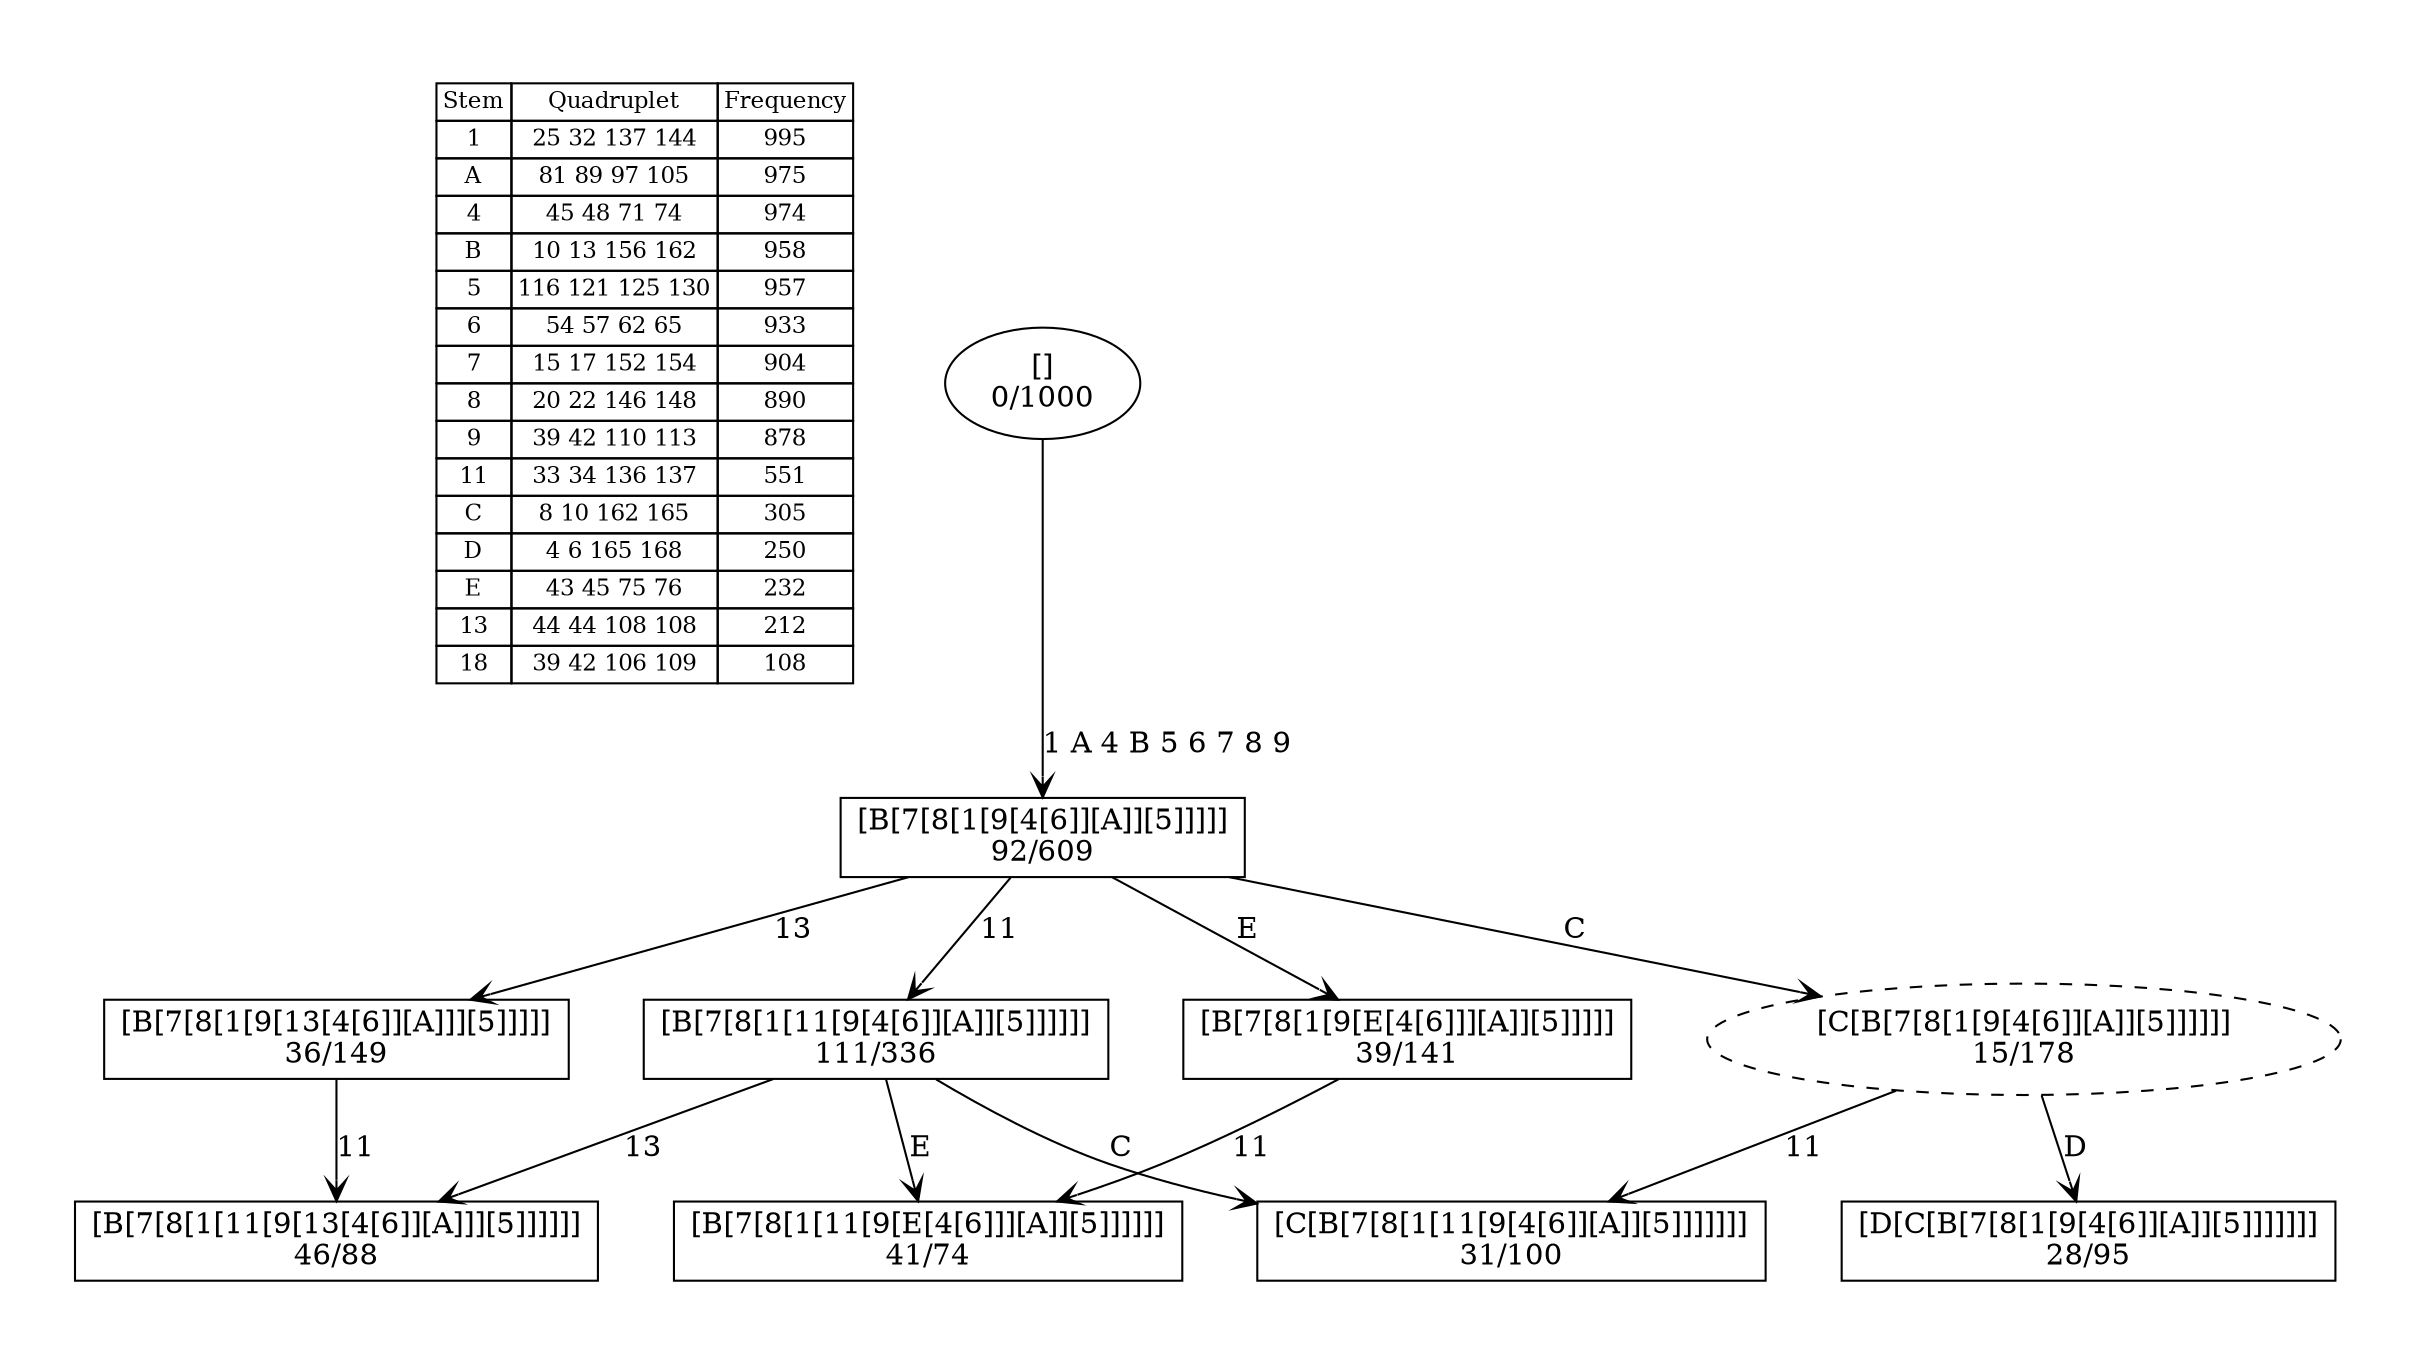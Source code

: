 digraph G {
	pad = 0.5;
	nodesep = 0.5;
"legend" [label = < <table border="0" cellborder="1" cellspacing="0"><tr><td>Stem</td><td>Quadruplet</td><td>Frequency</td></tr>
<tr><td>1</td><td>25 32 137 144</td><td>995</td></tr>
<tr><td>A</td><td>81 89 97 105</td><td>975</td></tr>
<tr><td>4</td><td>45 48 71 74</td><td>974</td></tr>
<tr><td>B</td><td>10 13 156 162</td><td>958</td></tr>
<tr><td>5</td><td>116 121 125 130</td><td>957</td></tr>
<tr><td>6</td><td>54 57 62 65</td><td>933</td></tr>
<tr><td>7</td><td>15 17 152 154</td><td>904</td></tr>
<tr><td>8</td><td>20 22 146 148</td><td>890</td></tr>
<tr><td>9</td><td>39 42 110 113</td><td>878</td></tr>
<tr><td>11</td><td>33 34 136 137</td><td>551</td></tr>
<tr><td>C</td><td>8 10 162 165</td><td>305</td></tr>
<tr><td>D</td><td>4 6 165 168</td><td>250</td></tr>
<tr><td>E</td><td>43 45 75 76</td><td>232</td></tr>
<tr><td>13</td><td>44 44 108 108</td><td>212</td></tr>
<tr><td>18</td><td>39 42 106 109</td><td>108</td></tr>
</table>>, shape = plaintext, fontsize=11];
"1 A 4 B 5 6 7 8 9 11 " [shape = box];
"1 A 4 B 5 6 7 8 9 " [shape = box];
"1 A 4 B 5 6 7 8 9 11 13 " [shape = box];
"1 A 4 B 5 6 7 8 9 11 E " [shape = box];
"1 A 4 B 5 6 7 8 9 E " [shape = box];
"1 A 4 B 5 6 7 8 9 13 " [shape = box];
"1 A 4 B 5 6 7 8 9 11 C " [shape = box];
"1 A 4 B 5 6 7 8 9 C D " [shape = box];
"1 A 4 B 5 6 7 8 9 C " [style = dashed];
"1 A 4 B 5 6 7 8 9 11 " [label = "[B[7[8[1[11[9[4[6]][A]][5]]]]]]\n111/336"];
"1 A 4 B 5 6 7 8 9 " [label = "[B[7[8[1[9[4[6]][A]][5]]]]]\n92/609"];
"1 A 4 B 5 6 7 8 9 11 13 " [label = "[B[7[8[1[11[9[13[4[6]][A]]][5]]]]]]\n46/88"];
"1 A 4 B 5 6 7 8 9 11 E " [label = "[B[7[8[1[11[9[E[4[6]]][A]][5]]]]]]\n41/74"];
"1 A 4 B 5 6 7 8 9 E " [label = "[B[7[8[1[9[E[4[6]]][A]][5]]]]]\n39/141"];
"1 A 4 B 5 6 7 8 9 13 " [label = "[B[7[8[1[9[13[4[6]][A]]][5]]]]]\n36/149"];
"1 A 4 B 5 6 7 8 9 11 C " [label = "[C[B[7[8[1[11[9[4[6]][A]][5]]]]]]]\n31/100"];
"1 A 4 B 5 6 7 8 9 C D " [label = "[D[C[B[7[8[1[9[4[6]][A]][5]]]]]]]\n28/95"];
"1 A 4 B 5 6 7 8 9 C " [label = "[C[B[7[8[1[9[4[6]][A]][5]]]]]]\n15/178"];
"" [label = "[]\n0/1000"];
"1 A 4 B 5 6 7 8 9 11 " -> "1 A 4 B 5 6 7 8 9 11 13 " [label = "13 ", arrowhead = vee];
"1 A 4 B 5 6 7 8 9 11 " -> "1 A 4 B 5 6 7 8 9 11 E " [label = "E ", arrowhead = vee];
"1 A 4 B 5 6 7 8 9 11 " -> "1 A 4 B 5 6 7 8 9 11 C " [label = "C ", arrowhead = vee];
"1 A 4 B 5 6 7 8 9 " -> "1 A 4 B 5 6 7 8 9 11 " [label = "11 ", arrowhead = vee];
"1 A 4 B 5 6 7 8 9 " -> "1 A 4 B 5 6 7 8 9 E " [label = "E ", arrowhead = vee];
"1 A 4 B 5 6 7 8 9 " -> "1 A 4 B 5 6 7 8 9 13 " [label = "13 ", arrowhead = vee];
"1 A 4 B 5 6 7 8 9 " -> "1 A 4 B 5 6 7 8 9 C " [label = "C ", arrowhead = vee];
"1 A 4 B 5 6 7 8 9 E " -> "1 A 4 B 5 6 7 8 9 11 E " [label = "11 ", arrowhead = vee];
"1 A 4 B 5 6 7 8 9 13 " -> "1 A 4 B 5 6 7 8 9 11 13 " [label = "11 ", arrowhead = vee];
"1 A 4 B 5 6 7 8 9 C " -> "1 A 4 B 5 6 7 8 9 11 C " [label = "11 ", arrowhead = vee];
"1 A 4 B 5 6 7 8 9 C " -> "1 A 4 B 5 6 7 8 9 C D " [label = "D ", arrowhead = vee];
"" -> "1 A 4 B 5 6 7 8 9 " [label = "1 A 4 B 5 6 7 8 9 ", arrowhead = vee];
}